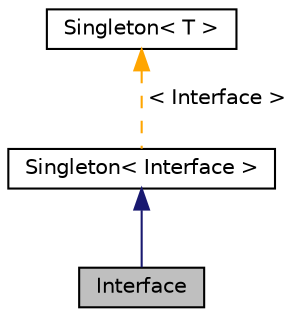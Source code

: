 digraph "Interface"
{
  edge [fontname="Helvetica",fontsize="10",labelfontname="Helvetica",labelfontsize="10"];
  node [fontname="Helvetica",fontsize="10",shape=record];
  Node0 [label="Interface",height=0.2,width=0.4,color="black", fillcolor="grey75", style="filled", fontcolor="black"];
  Node1 -> Node0 [dir="back",color="midnightblue",fontsize="10",style="solid",fontname="Helvetica"];
  Node1 [label="Singleton\< Interface \>",height=0.2,width=0.4,color="black", fillcolor="white", style="filled",URL="$d3/dbc/class_singleton.html"];
  Node2 -> Node1 [dir="back",color="orange",fontsize="10",style="dashed",label=" \< Interface \>" ,fontname="Helvetica"];
  Node2 [label="Singleton\< T \>",height=0.2,width=0.4,color="black", fillcolor="white", style="filled",URL="$d3/dbc/class_singleton.html"];
}
